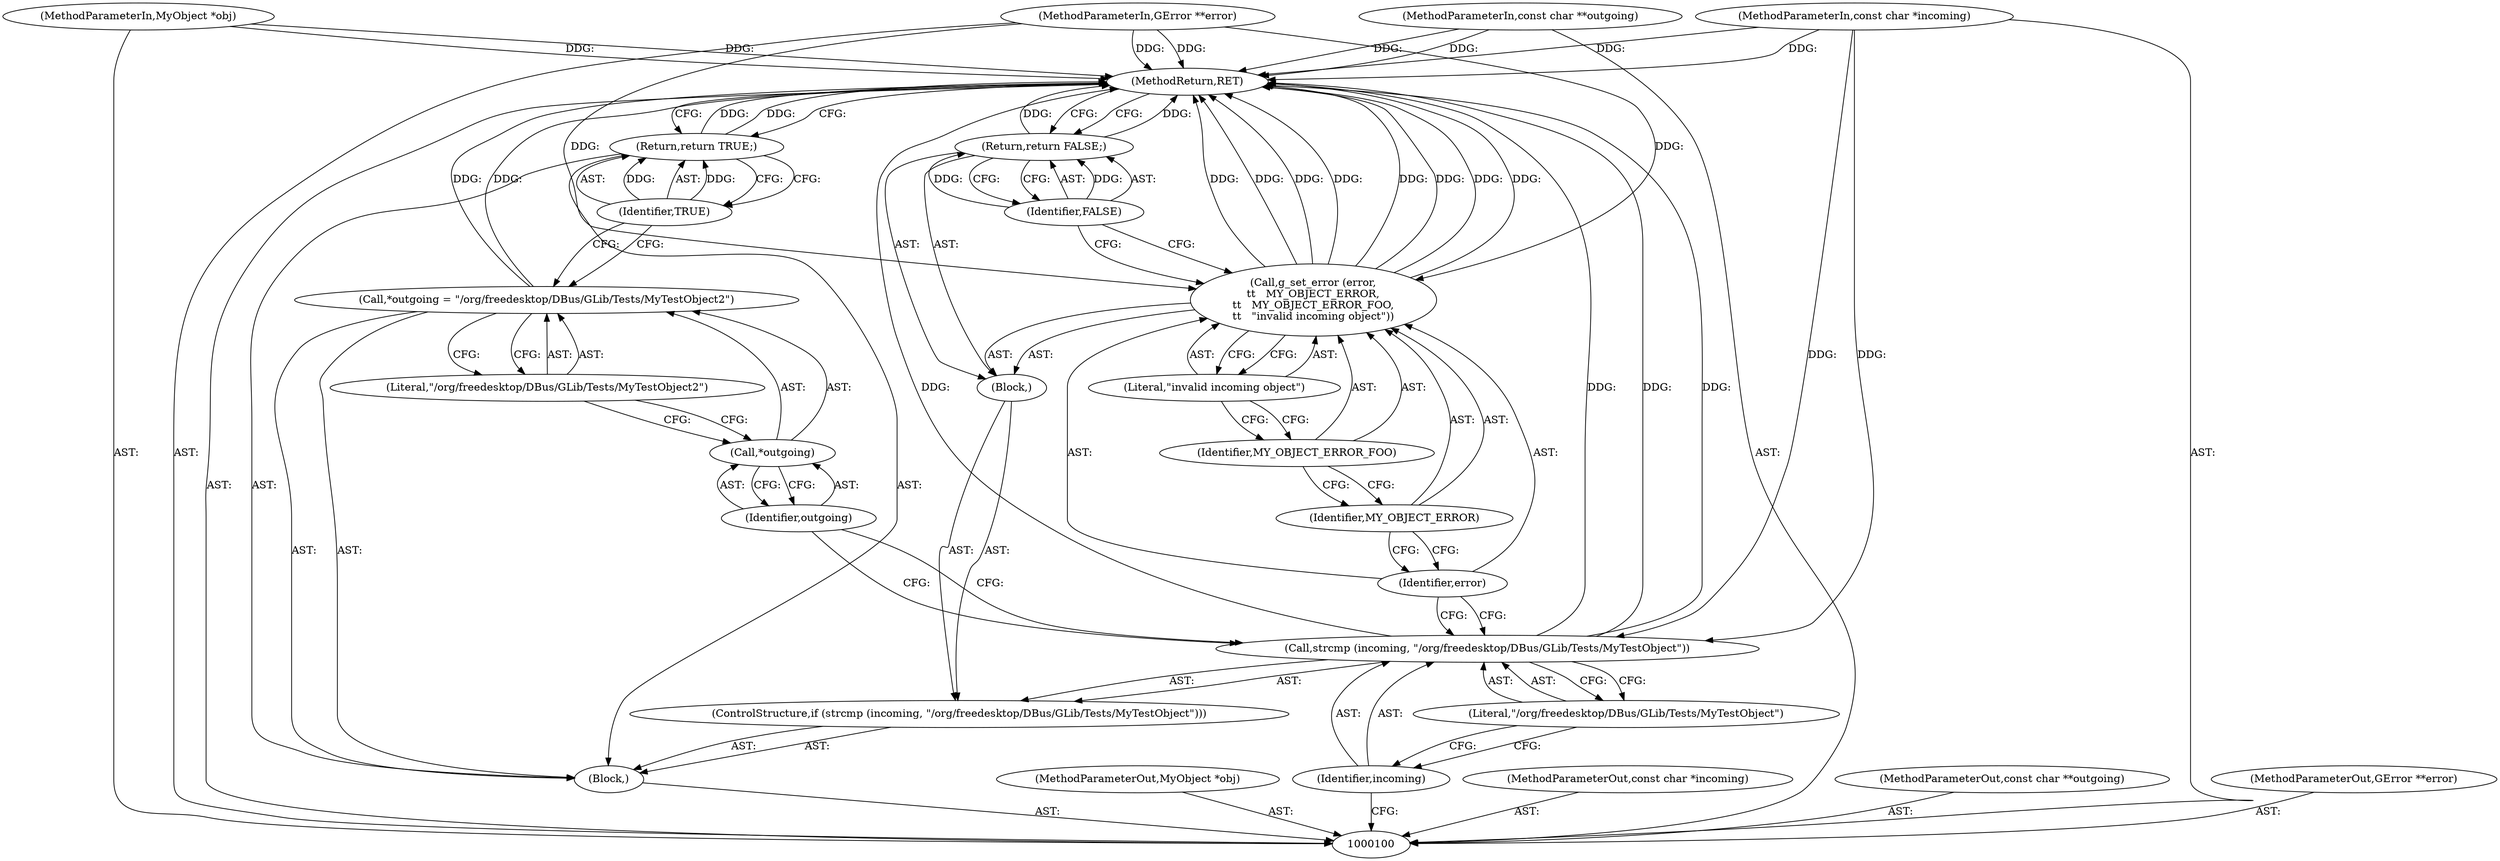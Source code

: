 digraph "1_dbus_9a6bce9b615abca6068348c1606ba8eaf13d9ae0_31" {
"1000124" [label="(MethodReturn,RET)"];
"1000101" [label="(MethodParameterIn,MyObject *obj)"];
"1000155" [label="(MethodParameterOut,MyObject *obj)"];
"1000102" [label="(MethodParameterIn,const char *incoming)"];
"1000156" [label="(MethodParameterOut,const char *incoming)"];
"1000103" [label="(MethodParameterIn,const char **outgoing)"];
"1000157" [label="(MethodParameterOut,const char **outgoing)"];
"1000104" [label="(MethodParameterIn,GError **error)"];
"1000158" [label="(MethodParameterOut,GError **error)"];
"1000121" [label="(Literal,\"/org/freedesktop/DBus/GLib/Tests/MyTestObject2\")"];
"1000118" [label="(Call,*outgoing = \"/org/freedesktop/DBus/GLib/Tests/MyTestObject2\")"];
"1000119" [label="(Call,*outgoing)"];
"1000120" [label="(Identifier,outgoing)"];
"1000122" [label="(Return,return TRUE;)"];
"1000123" [label="(Identifier,TRUE)"];
"1000105" [label="(Block,)"];
"1000108" [label="(Identifier,incoming)"];
"1000106" [label="(ControlStructure,if (strcmp (incoming, \"/org/freedesktop/DBus/GLib/Tests/MyTestObject\")))"];
"1000109" [label="(Literal,\"/org/freedesktop/DBus/GLib/Tests/MyTestObject\")"];
"1000107" [label="(Call,strcmp (incoming, \"/org/freedesktop/DBus/GLib/Tests/MyTestObject\"))"];
"1000110" [label="(Block,)"];
"1000112" [label="(Identifier,error)"];
"1000111" [label="(Call,g_set_error (error,\n\t\t   MY_OBJECT_ERROR,\n\t\t   MY_OBJECT_ERROR_FOO,\n\t\t   \"invalid incoming object\"))"];
"1000113" [label="(Identifier,MY_OBJECT_ERROR)"];
"1000114" [label="(Identifier,MY_OBJECT_ERROR_FOO)"];
"1000115" [label="(Literal,\"invalid incoming object\")"];
"1000117" [label="(Identifier,FALSE)"];
"1000116" [label="(Return,return FALSE;)"];
"1000124" -> "1000100"  [label="AST: "];
"1000124" -> "1000116"  [label="CFG: "];
"1000124" -> "1000122"  [label="CFG: "];
"1000116" -> "1000124"  [label="DDG: "];
"1000122" -> "1000124"  [label="DDG: "];
"1000107" -> "1000124"  [label="DDG: "];
"1000107" -> "1000124"  [label="DDG: "];
"1000104" -> "1000124"  [label="DDG: "];
"1000111" -> "1000124"  [label="DDG: "];
"1000111" -> "1000124"  [label="DDG: "];
"1000111" -> "1000124"  [label="DDG: "];
"1000111" -> "1000124"  [label="DDG: "];
"1000103" -> "1000124"  [label="DDG: "];
"1000118" -> "1000124"  [label="DDG: "];
"1000102" -> "1000124"  [label="DDG: "];
"1000101" -> "1000124"  [label="DDG: "];
"1000101" -> "1000100"  [label="AST: "];
"1000101" -> "1000124"  [label="DDG: "];
"1000155" -> "1000100"  [label="AST: "];
"1000102" -> "1000100"  [label="AST: "];
"1000102" -> "1000124"  [label="DDG: "];
"1000102" -> "1000107"  [label="DDG: "];
"1000156" -> "1000100"  [label="AST: "];
"1000103" -> "1000100"  [label="AST: "];
"1000103" -> "1000124"  [label="DDG: "];
"1000157" -> "1000100"  [label="AST: "];
"1000104" -> "1000100"  [label="AST: "];
"1000104" -> "1000124"  [label="DDG: "];
"1000104" -> "1000111"  [label="DDG: "];
"1000158" -> "1000100"  [label="AST: "];
"1000121" -> "1000118"  [label="AST: "];
"1000121" -> "1000119"  [label="CFG: "];
"1000118" -> "1000121"  [label="CFG: "];
"1000118" -> "1000105"  [label="AST: "];
"1000118" -> "1000121"  [label="CFG: "];
"1000119" -> "1000118"  [label="AST: "];
"1000121" -> "1000118"  [label="AST: "];
"1000123" -> "1000118"  [label="CFG: "];
"1000118" -> "1000124"  [label="DDG: "];
"1000119" -> "1000118"  [label="AST: "];
"1000119" -> "1000120"  [label="CFG: "];
"1000120" -> "1000119"  [label="AST: "];
"1000121" -> "1000119"  [label="CFG: "];
"1000120" -> "1000119"  [label="AST: "];
"1000120" -> "1000107"  [label="CFG: "];
"1000119" -> "1000120"  [label="CFG: "];
"1000122" -> "1000105"  [label="AST: "];
"1000122" -> "1000123"  [label="CFG: "];
"1000123" -> "1000122"  [label="AST: "];
"1000124" -> "1000122"  [label="CFG: "];
"1000122" -> "1000124"  [label="DDG: "];
"1000123" -> "1000122"  [label="DDG: "];
"1000123" -> "1000122"  [label="AST: "];
"1000123" -> "1000118"  [label="CFG: "];
"1000122" -> "1000123"  [label="CFG: "];
"1000123" -> "1000122"  [label="DDG: "];
"1000105" -> "1000100"  [label="AST: "];
"1000106" -> "1000105"  [label="AST: "];
"1000118" -> "1000105"  [label="AST: "];
"1000122" -> "1000105"  [label="AST: "];
"1000108" -> "1000107"  [label="AST: "];
"1000108" -> "1000100"  [label="CFG: "];
"1000109" -> "1000108"  [label="CFG: "];
"1000106" -> "1000105"  [label="AST: "];
"1000107" -> "1000106"  [label="AST: "];
"1000110" -> "1000106"  [label="AST: "];
"1000109" -> "1000107"  [label="AST: "];
"1000109" -> "1000108"  [label="CFG: "];
"1000107" -> "1000109"  [label="CFG: "];
"1000107" -> "1000106"  [label="AST: "];
"1000107" -> "1000109"  [label="CFG: "];
"1000108" -> "1000107"  [label="AST: "];
"1000109" -> "1000107"  [label="AST: "];
"1000112" -> "1000107"  [label="CFG: "];
"1000120" -> "1000107"  [label="CFG: "];
"1000107" -> "1000124"  [label="DDG: "];
"1000107" -> "1000124"  [label="DDG: "];
"1000102" -> "1000107"  [label="DDG: "];
"1000110" -> "1000106"  [label="AST: "];
"1000111" -> "1000110"  [label="AST: "];
"1000116" -> "1000110"  [label="AST: "];
"1000112" -> "1000111"  [label="AST: "];
"1000112" -> "1000107"  [label="CFG: "];
"1000113" -> "1000112"  [label="CFG: "];
"1000111" -> "1000110"  [label="AST: "];
"1000111" -> "1000115"  [label="CFG: "];
"1000112" -> "1000111"  [label="AST: "];
"1000113" -> "1000111"  [label="AST: "];
"1000114" -> "1000111"  [label="AST: "];
"1000115" -> "1000111"  [label="AST: "];
"1000117" -> "1000111"  [label="CFG: "];
"1000111" -> "1000124"  [label="DDG: "];
"1000111" -> "1000124"  [label="DDG: "];
"1000111" -> "1000124"  [label="DDG: "];
"1000111" -> "1000124"  [label="DDG: "];
"1000104" -> "1000111"  [label="DDG: "];
"1000113" -> "1000111"  [label="AST: "];
"1000113" -> "1000112"  [label="CFG: "];
"1000114" -> "1000113"  [label="CFG: "];
"1000114" -> "1000111"  [label="AST: "];
"1000114" -> "1000113"  [label="CFG: "];
"1000115" -> "1000114"  [label="CFG: "];
"1000115" -> "1000111"  [label="AST: "];
"1000115" -> "1000114"  [label="CFG: "];
"1000111" -> "1000115"  [label="CFG: "];
"1000117" -> "1000116"  [label="AST: "];
"1000117" -> "1000111"  [label="CFG: "];
"1000116" -> "1000117"  [label="CFG: "];
"1000117" -> "1000116"  [label="DDG: "];
"1000116" -> "1000110"  [label="AST: "];
"1000116" -> "1000117"  [label="CFG: "];
"1000117" -> "1000116"  [label="AST: "];
"1000124" -> "1000116"  [label="CFG: "];
"1000116" -> "1000124"  [label="DDG: "];
"1000117" -> "1000116"  [label="DDG: "];
}
